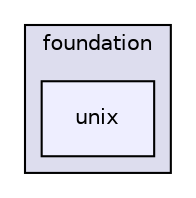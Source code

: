 digraph "unix" {
  compound=true
  node [ fontsize="10", fontname="Helvetica"];
  edge [ labelfontsize="10", labelfontname="Helvetica"];
  subgraph clusterdir_3a9a8be59dab4e04c1c4c25279c83750 {
    graph [ bgcolor="#ddddee", pencolor="black", label="foundation" fontname="Helvetica", fontsize="10", URL="dir_3a9a8be59dab4e04c1c4c25279c83750.html"]
  dir_c42e54eb12e395f61273b2dd6a342692 [shape=box, label="unix", style="filled", fillcolor="#eeeeff", pencolor="black", URL="dir_c42e54eb12e395f61273b2dd6a342692.html"];
  }
}
